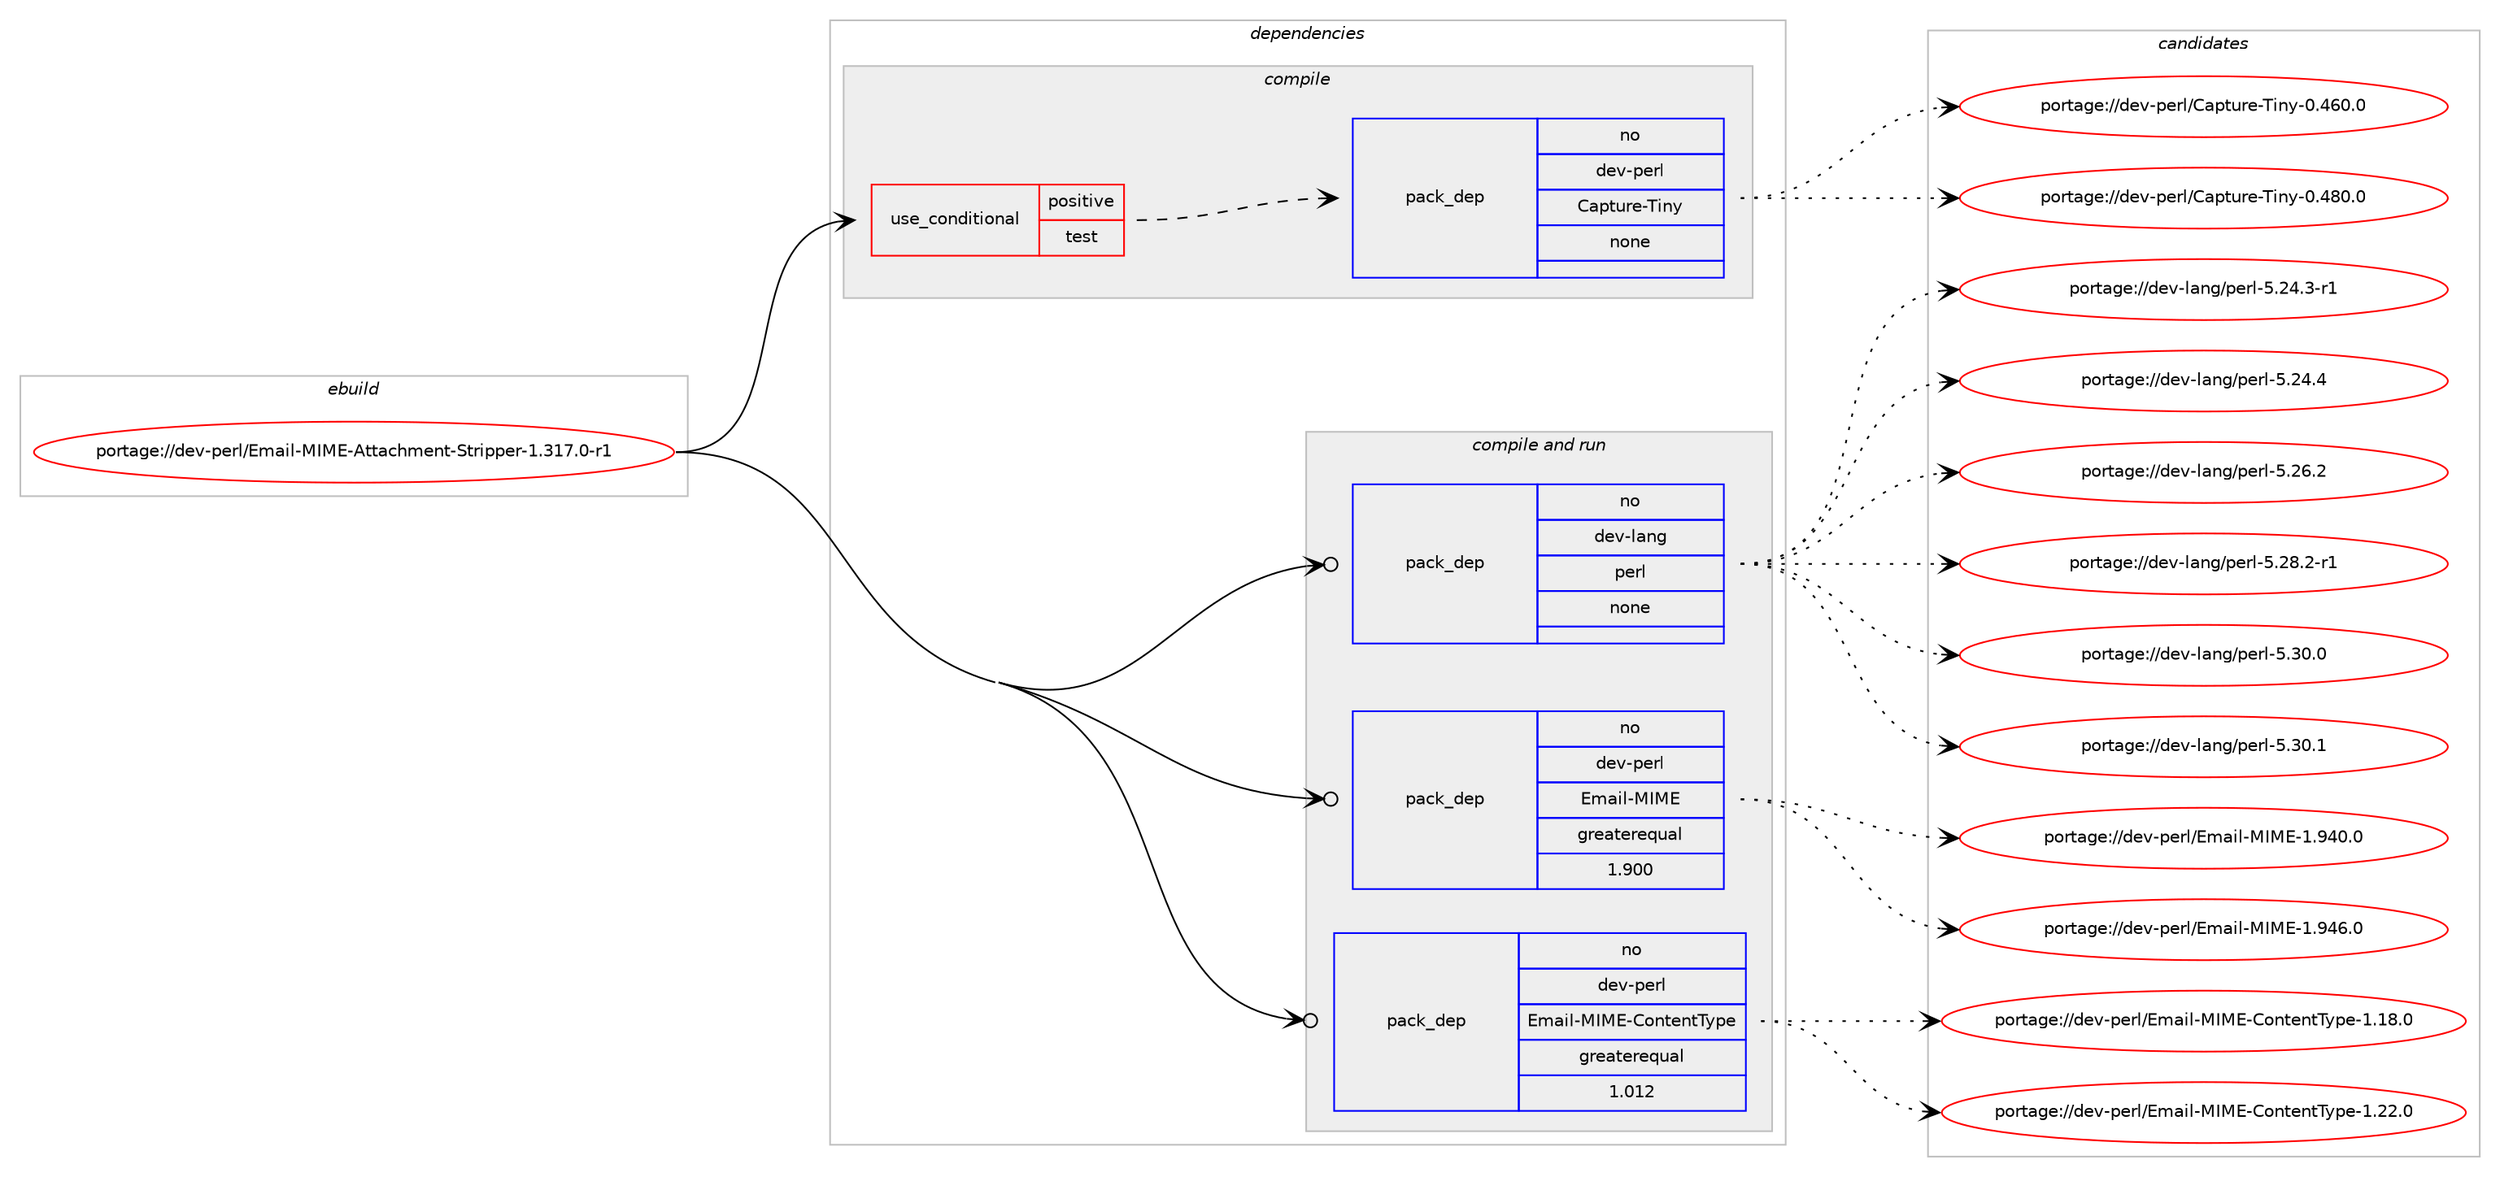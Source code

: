 digraph prolog {

# *************
# Graph options
# *************

newrank=true;
concentrate=true;
compound=true;
graph [rankdir=LR,fontname=Helvetica,fontsize=10,ranksep=1.5];#, ranksep=2.5, nodesep=0.2];
edge  [arrowhead=vee];
node  [fontname=Helvetica,fontsize=10];

# **********
# The ebuild
# **********

subgraph cluster_leftcol {
color=gray;
rank=same;
label=<<i>ebuild</i>>;
id [label="portage://dev-perl/Email-MIME-Attachment-Stripper-1.317.0-r1", color=red, width=4, href="../dev-perl/Email-MIME-Attachment-Stripper-1.317.0-r1.svg"];
}

# ****************
# The dependencies
# ****************

subgraph cluster_midcol {
color=gray;
label=<<i>dependencies</i>>;
subgraph cluster_compile {
fillcolor="#eeeeee";
style=filled;
label=<<i>compile</i>>;
subgraph cond22890 {
dependency112372 [label=<<TABLE BORDER="0" CELLBORDER="1" CELLSPACING="0" CELLPADDING="4"><TR><TD ROWSPAN="3" CELLPADDING="10">use_conditional</TD></TR><TR><TD>positive</TD></TR><TR><TD>test</TD></TR></TABLE>>, shape=none, color=red];
subgraph pack86310 {
dependency112373 [label=<<TABLE BORDER="0" CELLBORDER="1" CELLSPACING="0" CELLPADDING="4" WIDTH="220"><TR><TD ROWSPAN="6" CELLPADDING="30">pack_dep</TD></TR><TR><TD WIDTH="110">no</TD></TR><TR><TD>dev-perl</TD></TR><TR><TD>Capture-Tiny</TD></TR><TR><TD>none</TD></TR><TR><TD></TD></TR></TABLE>>, shape=none, color=blue];
}
dependency112372:e -> dependency112373:w [weight=20,style="dashed",arrowhead="vee"];
}
id:e -> dependency112372:w [weight=20,style="solid",arrowhead="vee"];
}
subgraph cluster_compileandrun {
fillcolor="#eeeeee";
style=filled;
label=<<i>compile and run</i>>;
subgraph pack86311 {
dependency112374 [label=<<TABLE BORDER="0" CELLBORDER="1" CELLSPACING="0" CELLPADDING="4" WIDTH="220"><TR><TD ROWSPAN="6" CELLPADDING="30">pack_dep</TD></TR><TR><TD WIDTH="110">no</TD></TR><TR><TD>dev-lang</TD></TR><TR><TD>perl</TD></TR><TR><TD>none</TD></TR><TR><TD></TD></TR></TABLE>>, shape=none, color=blue];
}
id:e -> dependency112374:w [weight=20,style="solid",arrowhead="odotvee"];
subgraph pack86312 {
dependency112375 [label=<<TABLE BORDER="0" CELLBORDER="1" CELLSPACING="0" CELLPADDING="4" WIDTH="220"><TR><TD ROWSPAN="6" CELLPADDING="30">pack_dep</TD></TR><TR><TD WIDTH="110">no</TD></TR><TR><TD>dev-perl</TD></TR><TR><TD>Email-MIME</TD></TR><TR><TD>greaterequal</TD></TR><TR><TD>1.900</TD></TR></TABLE>>, shape=none, color=blue];
}
id:e -> dependency112375:w [weight=20,style="solid",arrowhead="odotvee"];
subgraph pack86313 {
dependency112376 [label=<<TABLE BORDER="0" CELLBORDER="1" CELLSPACING="0" CELLPADDING="4" WIDTH="220"><TR><TD ROWSPAN="6" CELLPADDING="30">pack_dep</TD></TR><TR><TD WIDTH="110">no</TD></TR><TR><TD>dev-perl</TD></TR><TR><TD>Email-MIME-ContentType</TD></TR><TR><TD>greaterequal</TD></TR><TR><TD>1.012</TD></TR></TABLE>>, shape=none, color=blue];
}
id:e -> dependency112376:w [weight=20,style="solid",arrowhead="odotvee"];
}
subgraph cluster_run {
fillcolor="#eeeeee";
style=filled;
label=<<i>run</i>>;
}
}

# **************
# The candidates
# **************

subgraph cluster_choices {
rank=same;
color=gray;
label=<<i>candidates</i>>;

subgraph choice86310 {
color=black;
nodesep=1;
choiceportage1001011184511210111410847679711211611711410145841051101214548465254484648 [label="portage://dev-perl/Capture-Tiny-0.460.0", color=red, width=4,href="../dev-perl/Capture-Tiny-0.460.0.svg"];
choiceportage1001011184511210111410847679711211611711410145841051101214548465256484648 [label="portage://dev-perl/Capture-Tiny-0.480.0", color=red, width=4,href="../dev-perl/Capture-Tiny-0.480.0.svg"];
dependency112373:e -> choiceportage1001011184511210111410847679711211611711410145841051101214548465254484648:w [style=dotted,weight="100"];
dependency112373:e -> choiceportage1001011184511210111410847679711211611711410145841051101214548465256484648:w [style=dotted,weight="100"];
}
subgraph choice86311 {
color=black;
nodesep=1;
choiceportage100101118451089711010347112101114108455346505246514511449 [label="portage://dev-lang/perl-5.24.3-r1", color=red, width=4,href="../dev-lang/perl-5.24.3-r1.svg"];
choiceportage10010111845108971101034711210111410845534650524652 [label="portage://dev-lang/perl-5.24.4", color=red, width=4,href="../dev-lang/perl-5.24.4.svg"];
choiceportage10010111845108971101034711210111410845534650544650 [label="portage://dev-lang/perl-5.26.2", color=red, width=4,href="../dev-lang/perl-5.26.2.svg"];
choiceportage100101118451089711010347112101114108455346505646504511449 [label="portage://dev-lang/perl-5.28.2-r1", color=red, width=4,href="../dev-lang/perl-5.28.2-r1.svg"];
choiceportage10010111845108971101034711210111410845534651484648 [label="portage://dev-lang/perl-5.30.0", color=red, width=4,href="../dev-lang/perl-5.30.0.svg"];
choiceportage10010111845108971101034711210111410845534651484649 [label="portage://dev-lang/perl-5.30.1", color=red, width=4,href="../dev-lang/perl-5.30.1.svg"];
dependency112374:e -> choiceportage100101118451089711010347112101114108455346505246514511449:w [style=dotted,weight="100"];
dependency112374:e -> choiceportage10010111845108971101034711210111410845534650524652:w [style=dotted,weight="100"];
dependency112374:e -> choiceportage10010111845108971101034711210111410845534650544650:w [style=dotted,weight="100"];
dependency112374:e -> choiceportage100101118451089711010347112101114108455346505646504511449:w [style=dotted,weight="100"];
dependency112374:e -> choiceportage10010111845108971101034711210111410845534651484648:w [style=dotted,weight="100"];
dependency112374:e -> choiceportage10010111845108971101034711210111410845534651484649:w [style=dotted,weight="100"];
}
subgraph choice86312 {
color=black;
nodesep=1;
choiceportage1001011184511210111410847691099710510845777377694549465752484648 [label="portage://dev-perl/Email-MIME-1.940.0", color=red, width=4,href="../dev-perl/Email-MIME-1.940.0.svg"];
choiceportage1001011184511210111410847691099710510845777377694549465752544648 [label="portage://dev-perl/Email-MIME-1.946.0", color=red, width=4,href="../dev-perl/Email-MIME-1.946.0.svg"];
dependency112375:e -> choiceportage1001011184511210111410847691099710510845777377694549465752484648:w [style=dotted,weight="100"];
dependency112375:e -> choiceportage1001011184511210111410847691099710510845777377694549465752544648:w [style=dotted,weight="100"];
}
subgraph choice86313 {
color=black;
nodesep=1;
choiceportage10010111845112101114108476910997105108457773776945671111101161011101168412111210145494649564648 [label="portage://dev-perl/Email-MIME-ContentType-1.18.0", color=red, width=4,href="../dev-perl/Email-MIME-ContentType-1.18.0.svg"];
choiceportage10010111845112101114108476910997105108457773776945671111101161011101168412111210145494650504648 [label="portage://dev-perl/Email-MIME-ContentType-1.22.0", color=red, width=4,href="../dev-perl/Email-MIME-ContentType-1.22.0.svg"];
dependency112376:e -> choiceportage10010111845112101114108476910997105108457773776945671111101161011101168412111210145494649564648:w [style=dotted,weight="100"];
dependency112376:e -> choiceportage10010111845112101114108476910997105108457773776945671111101161011101168412111210145494650504648:w [style=dotted,weight="100"];
}
}

}

